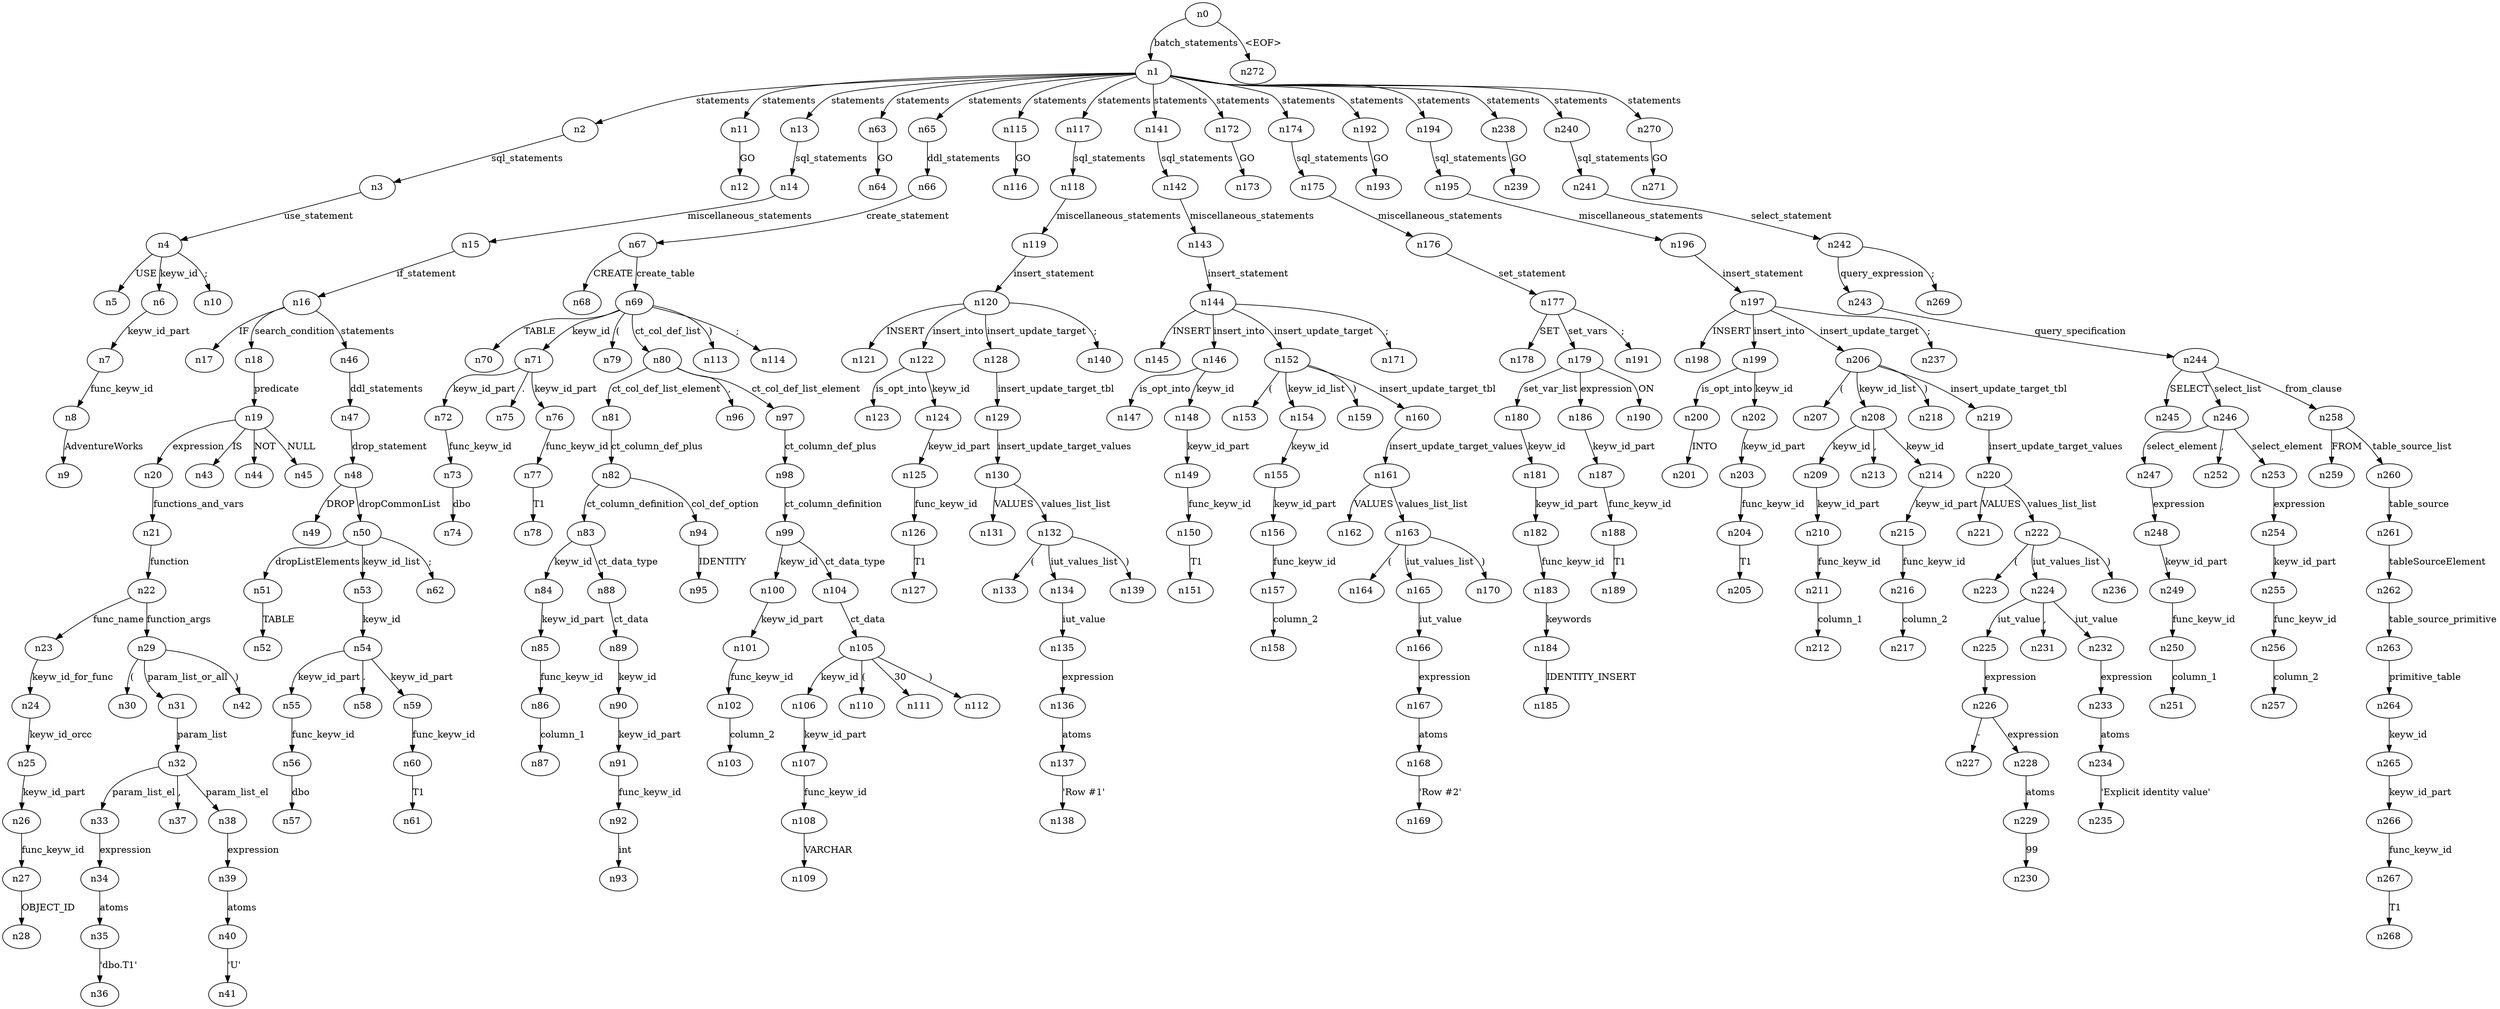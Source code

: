 digraph ParseTree {
  n0 -> n1 [label="batch_statements"];
  n1 -> n2 [label="statements"];
  n2 -> n3 [label="sql_statements"];
  n3 -> n4 [label="use_statement"];
  n4 -> n5 [label="USE"];
  n4 -> n6 [label="keyw_id"];
  n6 -> n7 [label="keyw_id_part"];
  n7 -> n8 [label="func_keyw_id"];
  n8 -> n9 [label="AdventureWorks"];
  n4 -> n10 [label=";"];
  n1 -> n11 [label="statements"];
  n11 -> n12 [label="GO"];
  n1 -> n13 [label="statements"];
  n13 -> n14 [label="sql_statements"];
  n14 -> n15 [label="miscellaneous_statements"];
  n15 -> n16 [label="if_statement"];
  n16 -> n17 [label="IF"];
  n16 -> n18 [label="search_condition"];
  n18 -> n19 [label="predicate"];
  n19 -> n20 [label="expression"];
  n20 -> n21 [label="functions_and_vars"];
  n21 -> n22 [label="function"];
  n22 -> n23 [label="func_name"];
  n23 -> n24 [label="keyw_id_for_func"];
  n24 -> n25 [label="keyw_id_orcc"];
  n25 -> n26 [label="keyw_id_part"];
  n26 -> n27 [label="func_keyw_id"];
  n27 -> n28 [label="OBJECT_ID"];
  n22 -> n29 [label="function_args"];
  n29 -> n30 [label="("];
  n29 -> n31 [label="param_list_or_all"];
  n31 -> n32 [label="param_list"];
  n32 -> n33 [label="param_list_el"];
  n33 -> n34 [label="expression"];
  n34 -> n35 [label="atoms"];
  n35 -> n36 [label="'dbo.T1'"];
  n32 -> n37 [label=","];
  n32 -> n38 [label="param_list_el"];
  n38 -> n39 [label="expression"];
  n39 -> n40 [label="atoms"];
  n40 -> n41 [label="'U'"];
  n29 -> n42 [label=")"];
  n19 -> n43 [label="IS"];
  n19 -> n44 [label="NOT"];
  n19 -> n45 [label="NULL"];
  n16 -> n46 [label="statements"];
  n46 -> n47 [label="ddl_statements"];
  n47 -> n48 [label="drop_statement"];
  n48 -> n49 [label="DROP"];
  n48 -> n50 [label="dropCommonList"];
  n50 -> n51 [label="dropListElements"];
  n51 -> n52 [label="TABLE"];
  n50 -> n53 [label="keyw_id_list"];
  n53 -> n54 [label="keyw_id"];
  n54 -> n55 [label="keyw_id_part"];
  n55 -> n56 [label="func_keyw_id"];
  n56 -> n57 [label="dbo"];
  n54 -> n58 [label="."];
  n54 -> n59 [label="keyw_id_part"];
  n59 -> n60 [label="func_keyw_id"];
  n60 -> n61 [label="T1"];
  n50 -> n62 [label=";"];
  n1 -> n63 [label="statements"];
  n63 -> n64 [label="GO"];
  n1 -> n65 [label="statements"];
  n65 -> n66 [label="ddl_statements"];
  n66 -> n67 [label="create_statement"];
  n67 -> n68 [label="CREATE"];
  n67 -> n69 [label="create_table"];
  n69 -> n70 [label="TABLE"];
  n69 -> n71 [label="keyw_id"];
  n71 -> n72 [label="keyw_id_part"];
  n72 -> n73 [label="func_keyw_id"];
  n73 -> n74 [label="dbo"];
  n71 -> n75 [label="."];
  n71 -> n76 [label="keyw_id_part"];
  n76 -> n77 [label="func_keyw_id"];
  n77 -> n78 [label="T1"];
  n69 -> n79 [label="("];
  n69 -> n80 [label="ct_col_def_list"];
  n80 -> n81 [label="ct_col_def_list_element"];
  n81 -> n82 [label="ct_column_def_plus"];
  n82 -> n83 [label="ct_column_definition"];
  n83 -> n84 [label="keyw_id"];
  n84 -> n85 [label="keyw_id_part"];
  n85 -> n86 [label="func_keyw_id"];
  n86 -> n87 [label="column_1"];
  n83 -> n88 [label="ct_data_type"];
  n88 -> n89 [label="ct_data"];
  n89 -> n90 [label="keyw_id"];
  n90 -> n91 [label="keyw_id_part"];
  n91 -> n92 [label="func_keyw_id"];
  n92 -> n93 [label="int"];
  n82 -> n94 [label="col_def_option"];
  n94 -> n95 [label="IDENTITY"];
  n80 -> n96 [label=","];
  n80 -> n97 [label="ct_col_def_list_element"];
  n97 -> n98 [label="ct_column_def_plus"];
  n98 -> n99 [label="ct_column_definition"];
  n99 -> n100 [label="keyw_id"];
  n100 -> n101 [label="keyw_id_part"];
  n101 -> n102 [label="func_keyw_id"];
  n102 -> n103 [label="column_2"];
  n99 -> n104 [label="ct_data_type"];
  n104 -> n105 [label="ct_data"];
  n105 -> n106 [label="keyw_id"];
  n106 -> n107 [label="keyw_id_part"];
  n107 -> n108 [label="func_keyw_id"];
  n108 -> n109 [label="VARCHAR"];
  n105 -> n110 [label="("];
  n105 -> n111 [label="30"];
  n105 -> n112 [label=")"];
  n69 -> n113 [label=")"];
  n69 -> n114 [label=";"];
  n1 -> n115 [label="statements"];
  n115 -> n116 [label="GO"];
  n1 -> n117 [label="statements"];
  n117 -> n118 [label="sql_statements"];
  n118 -> n119 [label="miscellaneous_statements"];
  n119 -> n120 [label="insert_statement"];
  n120 -> n121 [label="INSERT"];
  n120 -> n122 [label="insert_into"];
  n122 -> n123 [label="is_opt_into"];
  n122 -> n124 [label="keyw_id"];
  n124 -> n125 [label="keyw_id_part"];
  n125 -> n126 [label="func_keyw_id"];
  n126 -> n127 [label="T1"];
  n120 -> n128 [label="insert_update_target"];
  n128 -> n129 [label="insert_update_target_tbl"];
  n129 -> n130 [label="insert_update_target_values"];
  n130 -> n131 [label="VALUES"];
  n130 -> n132 [label="values_list_list"];
  n132 -> n133 [label="("];
  n132 -> n134 [label="iut_values_list"];
  n134 -> n135 [label="iut_value"];
  n135 -> n136 [label="expression"];
  n136 -> n137 [label="atoms"];
  n137 -> n138 [label="'Row #1'"];
  n132 -> n139 [label=")"];
  n120 -> n140 [label=";"];
  n1 -> n141 [label="statements"];
  n141 -> n142 [label="sql_statements"];
  n142 -> n143 [label="miscellaneous_statements"];
  n143 -> n144 [label="insert_statement"];
  n144 -> n145 [label="INSERT"];
  n144 -> n146 [label="insert_into"];
  n146 -> n147 [label="is_opt_into"];
  n146 -> n148 [label="keyw_id"];
  n148 -> n149 [label="keyw_id_part"];
  n149 -> n150 [label="func_keyw_id"];
  n150 -> n151 [label="T1"];
  n144 -> n152 [label="insert_update_target"];
  n152 -> n153 [label="("];
  n152 -> n154 [label="keyw_id_list"];
  n154 -> n155 [label="keyw_id"];
  n155 -> n156 [label="keyw_id_part"];
  n156 -> n157 [label="func_keyw_id"];
  n157 -> n158 [label="column_2"];
  n152 -> n159 [label=")"];
  n152 -> n160 [label="insert_update_target_tbl"];
  n160 -> n161 [label="insert_update_target_values"];
  n161 -> n162 [label="VALUES"];
  n161 -> n163 [label="values_list_list"];
  n163 -> n164 [label="("];
  n163 -> n165 [label="iut_values_list"];
  n165 -> n166 [label="iut_value"];
  n166 -> n167 [label="expression"];
  n167 -> n168 [label="atoms"];
  n168 -> n169 [label="'Row #2'"];
  n163 -> n170 [label=")"];
  n144 -> n171 [label=";"];
  n1 -> n172 [label="statements"];
  n172 -> n173 [label="GO"];
  n1 -> n174 [label="statements"];
  n174 -> n175 [label="sql_statements"];
  n175 -> n176 [label="miscellaneous_statements"];
  n176 -> n177 [label="set_statement"];
  n177 -> n178 [label="SET"];
  n177 -> n179 [label="set_vars"];
  n179 -> n180 [label="set_var_list"];
  n180 -> n181 [label="keyw_id"];
  n181 -> n182 [label="keyw_id_part"];
  n182 -> n183 [label="func_keyw_id"];
  n183 -> n184 [label="keywords"];
  n184 -> n185 [label="IDENTITY_INSERT"];
  n179 -> n186 [label="expression"];
  n186 -> n187 [label="keyw_id_part"];
  n187 -> n188 [label="func_keyw_id"];
  n188 -> n189 [label="T1"];
  n179 -> n190 [label="ON"];
  n177 -> n191 [label=";"];
  n1 -> n192 [label="statements"];
  n192 -> n193 [label="GO"];
  n1 -> n194 [label="statements"];
  n194 -> n195 [label="sql_statements"];
  n195 -> n196 [label="miscellaneous_statements"];
  n196 -> n197 [label="insert_statement"];
  n197 -> n198 [label="INSERT"];
  n197 -> n199 [label="insert_into"];
  n199 -> n200 [label="is_opt_into"];
  n200 -> n201 [label="INTO"];
  n199 -> n202 [label="keyw_id"];
  n202 -> n203 [label="keyw_id_part"];
  n203 -> n204 [label="func_keyw_id"];
  n204 -> n205 [label="T1"];
  n197 -> n206 [label="insert_update_target"];
  n206 -> n207 [label="("];
  n206 -> n208 [label="keyw_id_list"];
  n208 -> n209 [label="keyw_id"];
  n209 -> n210 [label="keyw_id_part"];
  n210 -> n211 [label="func_keyw_id"];
  n211 -> n212 [label="column_1"];
  n208 -> n213 [label=","];
  n208 -> n214 [label="keyw_id"];
  n214 -> n215 [label="keyw_id_part"];
  n215 -> n216 [label="func_keyw_id"];
  n216 -> n217 [label="column_2"];
  n206 -> n218 [label=")"];
  n206 -> n219 [label="insert_update_target_tbl"];
  n219 -> n220 [label="insert_update_target_values"];
  n220 -> n221 [label="VALUES"];
  n220 -> n222 [label="values_list_list"];
  n222 -> n223 [label="("];
  n222 -> n224 [label="iut_values_list"];
  n224 -> n225 [label="iut_value"];
  n225 -> n226 [label="expression"];
  n226 -> n227 [label="-"];
  n226 -> n228 [label="expression"];
  n228 -> n229 [label="atoms"];
  n229 -> n230 [label="99"];
  n224 -> n231 [label=","];
  n224 -> n232 [label="iut_value"];
  n232 -> n233 [label="expression"];
  n233 -> n234 [label="atoms"];
  n234 -> n235 [label="'Explicit identity value'"];
  n222 -> n236 [label=")"];
  n197 -> n237 [label=";"];
  n1 -> n238 [label="statements"];
  n238 -> n239 [label="GO"];
  n1 -> n240 [label="statements"];
  n240 -> n241 [label="sql_statements"];
  n241 -> n242 [label="select_statement"];
  n242 -> n243 [label="query_expression"];
  n243 -> n244 [label="query_specification"];
  n244 -> n245 [label="SELECT"];
  n244 -> n246 [label="select_list"];
  n246 -> n247 [label="select_element"];
  n247 -> n248 [label="expression"];
  n248 -> n249 [label="keyw_id_part"];
  n249 -> n250 [label="func_keyw_id"];
  n250 -> n251 [label="column_1"];
  n246 -> n252 [label=","];
  n246 -> n253 [label="select_element"];
  n253 -> n254 [label="expression"];
  n254 -> n255 [label="keyw_id_part"];
  n255 -> n256 [label="func_keyw_id"];
  n256 -> n257 [label="column_2"];
  n244 -> n258 [label="from_clause"];
  n258 -> n259 [label="FROM"];
  n258 -> n260 [label="table_source_list"];
  n260 -> n261 [label="table_source"];
  n261 -> n262 [label="tableSourceElement"];
  n262 -> n263 [label="table_source_primitive"];
  n263 -> n264 [label="primitive_table"];
  n264 -> n265 [label="keyw_id"];
  n265 -> n266 [label="keyw_id_part"];
  n266 -> n267 [label="func_keyw_id"];
  n267 -> n268 [label="T1"];
  n242 -> n269 [label=";"];
  n1 -> n270 [label="statements"];
  n270 -> n271 [label="GO"];
  n0 -> n272 [label="<EOF>"];
}